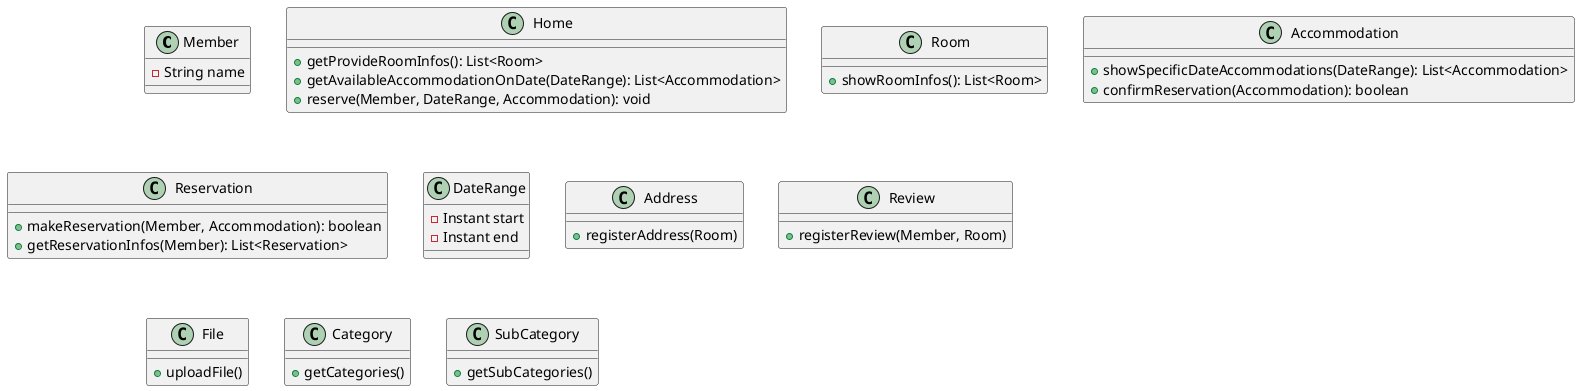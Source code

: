 @startuml
class Member {
  -String name
}

class Home {
  +getProvideRoomInfos(): List<Room>
  +getAvailableAccommodationOnDate(DateRange): List<Accommodation>
  +reserve(Member, DateRange, Accommodation): void
}

class Room {
  +showRoomInfos(): List<Room>
}

class Accommodation {
  +showSpecificDateAccommodations(DateRange): List<Accommodation>
  +confirmReservation(Accommodation): boolean
}

class Reservation {
  +makeReservation(Member, Accommodation): boolean
  +getReservationInfos(Member): List<Reservation>
}

class DateRange {
  -Instant start
  -Instant end
}

class Address {
  +registerAddress(Room)
}

class Review {
  +registerReview(Member, Room)
}

class File {
  +uploadFile()
}

class Category {
  +getCategories()
}

class SubCategory {
  +getSubCategories()
}

@enduml